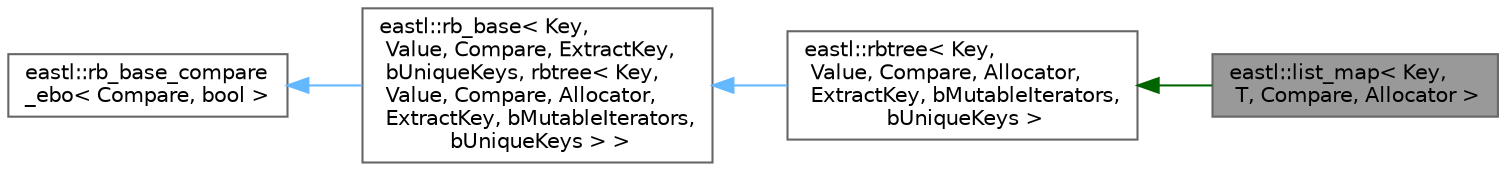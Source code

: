 digraph "eastl::list_map&lt; Key, T, Compare, Allocator &gt;"
{
 // LATEX_PDF_SIZE
  bgcolor="transparent";
  edge [fontname=Helvetica,fontsize=10,labelfontname=Helvetica,labelfontsize=10];
  node [fontname=Helvetica,fontsize=10,shape=box,height=0.2,width=0.4];
  rankdir="LR";
  Node1 [id="Node000001",label="eastl::list_map\< Key,\l T, Compare, Allocator \>",height=0.2,width=0.4,color="gray40", fillcolor="grey60", style="filled", fontcolor="black",tooltip=" "];
  Node2 -> Node1 [id="edge4_Node000001_Node000002",dir="back",color="darkgreen",style="solid",tooltip=" "];
  Node2 [id="Node000002",label="eastl::rbtree\< Key,\l Value, Compare, Allocator,\l ExtractKey, bMutableIterators,\l bUniqueKeys \>",height=0.2,width=0.4,color="gray40", fillcolor="white", style="filled",URL="$classeastl_1_1rbtree.html",tooltip=" "];
  Node3 -> Node2 [id="edge5_Node000002_Node000003",dir="back",color="steelblue1",style="solid",tooltip=" "];
  Node3 [id="Node000003",label="eastl::rb_base\< Key,\l Value, Compare, ExtractKey,\l bUniqueKeys, rbtree\< Key,\l Value, Compare, Allocator,\l ExtractKey, bMutableIterators,\l bUniqueKeys \> \>",height=0.2,width=0.4,color="gray40", fillcolor="white", style="filled",URL="$structeastl_1_1rb__base.html",tooltip=" "];
  Node4 -> Node3 [id="edge6_Node000003_Node000004",dir="back",color="steelblue1",style="solid",tooltip=" "];
  Node4 [id="Node000004",label="eastl::rb_base_compare\l_ebo\< Compare, bool \>",height=0.2,width=0.4,color="gray40", fillcolor="white", style="filled",URL="$structeastl_1_1rb__base__compare__ebo.html",tooltip=" "];
}

